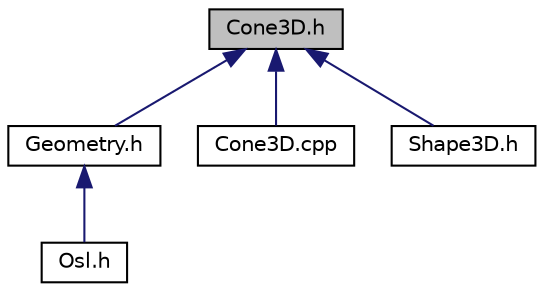 digraph "Cone3D.h"
{
 // LATEX_PDF_SIZE
  edge [fontname="Helvetica",fontsize="10",labelfontname="Helvetica",labelfontsize="10"];
  node [fontname="Helvetica",fontsize="10",shape=record];
  Node1 [label="Cone3D.h",height=0.2,width=0.4,color="black", fillcolor="grey75", style="filled", fontcolor="black",tooltip="Header file of Osl::Geometry::Shape3D::Cone3D class."];
  Node1 -> Node2 [dir="back",color="midnightblue",fontsize="10",style="solid"];
  Node2 [label="Geometry.h",height=0.2,width=0.4,color="black", fillcolor="white", style="filled",URL="$Geometry_8h.html",tooltip="Header file for Osl::Geometry namespace."];
  Node2 -> Node3 [dir="back",color="midnightblue",fontsize="10",style="solid"];
  Node3 [label="Osl.h",height=0.2,width=0.4,color="black", fillcolor="white", style="filled",URL="$Osl_8h.html",tooltip="Header file for the Osl library."];
  Node1 -> Node4 [dir="back",color="midnightblue",fontsize="10",style="solid"];
  Node4 [label="Cone3D.cpp",height=0.2,width=0.4,color="black", fillcolor="white", style="filled",URL="$Cone3D_8cpp.html",tooltip="Source file of Osl::Geometry::Shape3D::Cone3D class."];
  Node1 -> Node5 [dir="back",color="midnightblue",fontsize="10",style="solid"];
  Node5 [label="Shape3D.h",height=0.2,width=0.4,color="black", fillcolor="white", style="filled",URL="$Shape3D_8h.html",tooltip="Header file of Osl::Geometry::Shape3D namespace."];
}
